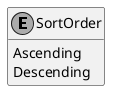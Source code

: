 ﻿@startuml
skinparam monochrome true
hide empty members

enum SortOrder {
    Ascending
    Descending
}

@enduml
